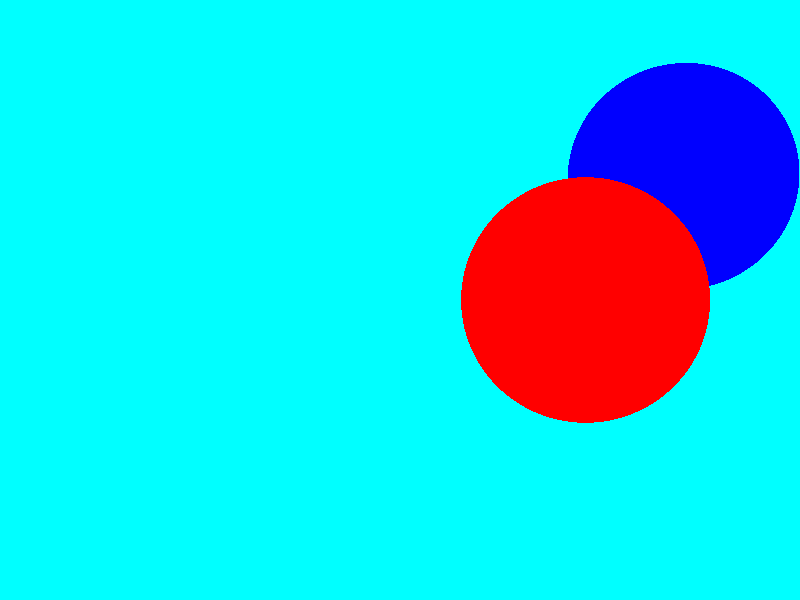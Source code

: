 // -----------------------------------------------------------------------
// Uebungen zur Constructive Solid Geometry (CSG)
// Beispiel: eine individuelle Kugel (rechts angeordnet)
#version 3.7;
global_settings { assumed_gamma 2.2 }
#include "colors.inc"
background { Cyan }
camera {
  location <0, 1, -10>
  look_at <0, 0, 0>
  angle 36
}
light_source { <500, 500, -1000> White }

sphere { 0, 1
  pigment { Red }
  translate +1.5*x
}

sphere { 1, 1
  pigment { Blue }
  translate +1.5*x
}
